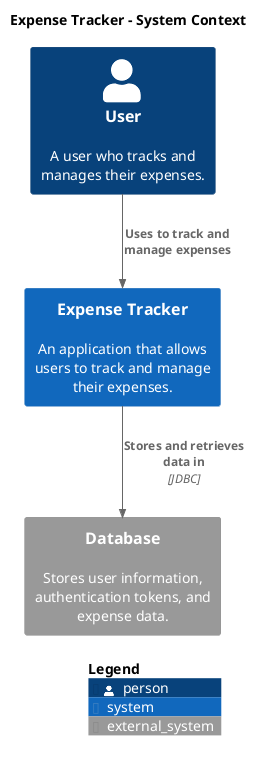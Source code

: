 @startuml
set separator none
title Expense Tracker - System Context

top to bottom direction

!include <C4/C4>
!include <C4/C4_Context>

Person(User, "User", $descr="A user who tracks and manages their expenses.", $tags="", $link="")
System_Ext(Database, "Database", $descr="Stores user information, authentication tokens, and expense data.", $tags="", $link="")
System(ExpenseTracker, "Expense Tracker", $descr="An application that allows users to track and manage their expenses.", $tags="", $link="")

Rel(User, ExpenseTracker, "Uses to track and manage expenses", $techn="", $tags="", $link="")
Rel(ExpenseTracker, Database, "Stores and retrieves data in", $techn="JDBC", $tags="", $link="")

SHOW_LEGEND(true)
@enduml